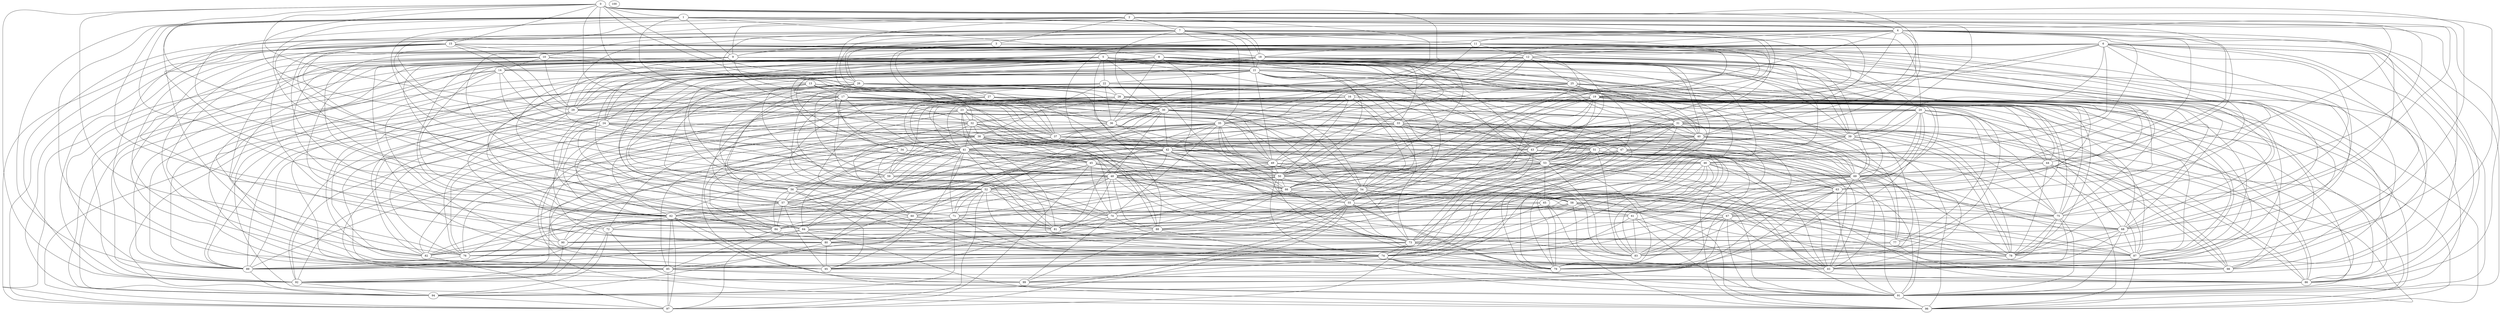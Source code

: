 graph {
	1
	2
	3
	4
	5
	6
	7
	8
	9
	10
	11
	12
	13
	14
	15
	16
	17
	18
	19
	20
	21
	22
	23
	24
	25
	26
	27
	28
	29
	30
	31
	32
	33
	34
	35
	36
	37
	38
	39
	40
	41
	42
	43
	44
	45
	46
	47
	48
	49
	50
	51
	52
	53
	54
	55
	56
	57
	58
	59
	60
	61
	62
	63
	64
	65
	66
	67
	68
	69
	70
	71
	72
	73
	74
	75
	76
	77
	78
	79
	80
	81
	82
	83
	84
	85
	86
	87
	88
	89
	90
	91
	92
	93
	94
	95
	96
	97
	98
	99
	100
	0 -- 1
	0 -- 4
	0 -- 15
	0 -- 17
	0 -- 24
	0 -- 26
	0 -- 27
	0 -- 29
	0 -- 31
	0 -- 32
	0 -- 35
	0 -- 76
	0 -- 78
	0 -- 92
	0 -- 95
	0 -- 98
	1 -- 4
	1 -- 8
	1 -- 9
	1 -- 18
	1 -- 19
	1 -- 38
	1 -- 39
	1 -- 48
	1 -- 52
	1 -- 62
	1 -- 67
	1 -- 69
	1 -- 79
	1 -- 84
	1 -- 88
	1 -- 89
	1 -- 95
	2 -- 3
	2 -- 7
	2 -- 9
	2 -- 36
	2 -- 37
	2 -- 48
	2 -- 59
	2 -- 69
	2 -- 71
	2 -- 75
	2 -- 86
	3 -- 9
	3 -- 20
	3 -- 26
	3 -- 27
	3 -- 32
	3 -- 45
	3 -- 55
	3 -- 68
	3 -- 98
	4 -- 9
	4 -- 11
	4 -- 12
	4 -- 18
	4 -- 35
	4 -- 40
	4 -- 44
	4 -- 46
	4 -- 47
	4 -- 50
	4 -- 53
	4 -- 69
	4 -- 83
	4 -- 86
	4 -- 88
	4 -- 91
	4 -- 92
	4 -- 97
	5 -- 16
	5 -- 21
	5 -- 22
	5 -- 25
	5 -- 31
	5 -- 32
	5 -- 39
	5 -- 57
	5 -- 62
	5 -- 64
	5 -- 66
	5 -- 68
	5 -- 75
	5 -- 80
	5 -- 88
	5 -- 90
	6 -- 18
	6 -- 19
	6 -- 24
	6 -- 29
	6 -- 35
	6 -- 39
	6 -- 46
	6 -- 62
	6 -- 63
	6 -- 66
	6 -- 68
	6 -- 75
	6 -- 79
	6 -- 86
	6 -- 91
	6 -- 93
	6 -- 95
	6 -- 99
	7 -- 10
	7 -- 11
	7 -- 18
	7 -- 19
	7 -- 20
	7 -- 21
	7 -- 26
	7 -- 30
	7 -- 32
	7 -- 33
	7 -- 35
	7 -- 37
	7 -- 40
	7 -- 48
	7 -- 53
	7 -- 62
	7 -- 85
	8 -- 14
	8 -- 24
	8 -- 33
	8 -- 36
	8 -- 39
	8 -- 43
	8 -- 49
	8 -- 60
	8 -- 65
	8 -- 69
	8 -- 71
	8 -- 73
	8 -- 79
	8 -- 82
	8 -- 93
	8 -- 95
	8 -- 97
	9 -- 14
	9 -- 17
	9 -- 29
	9 -- 40
	9 -- 55
	9 -- 67
	9 -- 71
	9 -- 85
	9 -- 87
	9 -- 94
	9 -- 96
	10 -- 13
	10 -- 14
	10 -- 19
	10 -- 25
	10 -- 29
	10 -- 69
	10 -- 74
	10 -- 76
	10 -- 79
	10 -- 82
	10 -- 84
	10 -- 89
	11 -- 12
	11 -- 29
	11 -- 30
	11 -- 31
	11 -- 41
	11 -- 52
	11 -- 54
	11 -- 58
	11 -- 66
	11 -- 68
	11 -- 71
	11 -- 72
	11 -- 75
	11 -- 80
	11 -- 98
	12 -- 16
	12 -- 21
	12 -- 24
	12 -- 25
	12 -- 38
	12 -- 39
	12 -- 42
	12 -- 43
	12 -- 62
	12 -- 63
	12 -- 74
	12 -- 78
	12 -- 89
	13 -- 17
	13 -- 30
	13 -- 36
	13 -- 51
	13 -- 54
	13 -- 56
	13 -- 70
	13 -- 73
	13 -- 94
	14 -- 24
	14 -- 26
	14 -- 35
	14 -- 48
	14 -- 74
	14 -- 89
	14 -- 94
	14 -- 96
	15 -- 18
	15 -- 29
	15 -- 37
	15 -- 38
	15 -- 39
	15 -- 50
	15 -- 57
	15 -- 60
	15 -- 69
	15 -- 87
	15 -- 91
	15 -- 92
	15 -- 94
	15 -- 95
	15 -- 97
	16 -- 23
	16 -- 24
	16 -- 35
	16 -- 41
	16 -- 44
	16 -- 50
	16 -- 54
	16 -- 60
	16 -- 62
	16 -- 73
	16 -- 93
	16 -- 98
	17 -- 20
	17 -- 23
	17 -- 34
	17 -- 36
	17 -- 37
	17 -- 40
	17 -- 44
	17 -- 48
	17 -- 53
	17 -- 57
	17 -- 61
	17 -- 62
	17 -- 66
	17 -- 76
	17 -- 81
	17 -- 87
	17 -- 88
	17 -- 89
	18 -- 21
	18 -- 29
	18 -- 40
	18 -- 52
	18 -- 63
	18 -- 66
	18 -- 68
	18 -- 70
	18 -- 73
	18 -- 85
	18 -- 92
	18 -- 93
	19 -- 20
	19 -- 29
	19 -- 32
	19 -- 33
	19 -- 41
	19 -- 48
	19 -- 53
	19 -- 55
	19 -- 66
	19 -- 73
	19 -- 75
	19 -- 78
	19 -- 87
	19 -- 92
	19 -- 96
	19 -- 98
	20 -- 31
	20 -- 39
	20 -- 48
	20 -- 50
	20 -- 65
	20 -- 68
	20 -- 69
	20 -- 75
	20 -- 77
	20 -- 81
	20 -- 83
	20 -- 91
	21 -- 22
	21 -- 34
	21 -- 39
	21 -- 40
	21 -- 47
	21 -- 49
	21 -- 50
	21 -- 52
	21 -- 53
	21 -- 55
	21 -- 56
	21 -- 57
	21 -- 67
	21 -- 79
	21 -- 84
	21 -- 85
	21 -- 89
	21 -- 92
	22 -- 28
	22 -- 31
	22 -- 36
	22 -- 38
	22 -- 41
	22 -- 43
	22 -- 52
	22 -- 81
	22 -- 82
	22 -- 86
	22 -- 89
	22 -- 91
	23 -- 32
	23 -- 40
	23 -- 49
	23 -- 50
	23 -- 74
	23 -- 76
	23 -- 81
	23 -- 84
	23 -- 88
	23 -- 90
	24 -- 38
	24 -- 59
	24 -- 64
	24 -- 66
	24 -- 92
	24 -- 93
	24 -- 95
	25 -- 28
	25 -- 47
	25 -- 49
	25 -- 56
	25 -- 59
	25 -- 75
	25 -- 78
	25 -- 83
	25 -- 86
	26 -- 28
	26 -- 29
	26 -- 30
	26 -- 31
	26 -- 33
	26 -- 41
	26 -- 42
	26 -- 43
	26 -- 51
	26 -- 56
	26 -- 64
	26 -- 66
	26 -- 74
	26 -- 80
	26 -- 82
	26 -- 87
	26 -- 97
	27 -- 30
	27 -- 33
	27 -- 37
	27 -- 41
	27 -- 61
	27 -- 62
	27 -- 76
	27 -- 86
	27 -- 92
	28 -- 29
	28 -- 30
	28 -- 32
	28 -- 44
	28 -- 45
	28 -- 51
	28 -- 59
	28 -- 60
	28 -- 68
	28 -- 77
	28 -- 79
	28 -- 86
	28 -- 87
	28 -- 89
	28 -- 96
	28 -- 99
	29 -- 36
	29 -- 46
	29 -- 55
	29 -- 72
	29 -- 82
	29 -- 83
	29 -- 85
	29 -- 99
	30 -- 36
	30 -- 37
	30 -- 42
	30 -- 47
	30 -- 48
	30 -- 49
	30 -- 54
	30 -- 55
	30 -- 69
	30 -- 71
	30 -- 72
	30 -- 78
	31 -- 40
	31 -- 43
	31 -- 52
	31 -- 53
	31 -- 56
	31 -- 69
	31 -- 70
	31 -- 74
	31 -- 77
	31 -- 79
	31 -- 80
	31 -- 86
	31 -- 88
	31 -- 98
	32 -- 38
	32 -- 41
	32 -- 42
	32 -- 52
	32 -- 58
	32 -- 59
	32 -- 63
	32 -- 89
	32 -- 91
	33 -- 40
	33 -- 43
	33 -- 45
	33 -- 48
	33 -- 51
	33 -- 54
	33 -- 57
	33 -- 62
	33 -- 63
	33 -- 64
	33 -- 69
	33 -- 90
	33 -- 96
	34 -- 49
	34 -- 70
	34 -- 75
	34 -- 92
	35 -- 38
	35 -- 39
	35 -- 41
	35 -- 42
	35 -- 49
	35 -- 50
	35 -- 52
	35 -- 64
	35 -- 66
	35 -- 70
	35 -- 75
	35 -- 78
	35 -- 81
	35 -- 82
	35 -- 83
	35 -- 84
	35 -- 85
	35 -- 86
	35 -- 87
	36 -- 37
	36 -- 42
	36 -- 49
	36 -- 82
	37 -- 41
	37 -- 49
	37 -- 58
	37 -- 70
	37 -- 90
	37 -- 93
	38 -- 42
	38 -- 43
	38 -- 45
	38 -- 48
	38 -- 51
	38 -- 56
	38 -- 68
	38 -- 73
	38 -- 76
	38 -- 84
	38 -- 89
	39 -- 46
	39 -- 57
	39 -- 59
	39 -- 60
	39 -- 67
	39 -- 76
	39 -- 78
	39 -- 91
	39 -- 96
	40 -- 41
	40 -- 51
	40 -- 54
	40 -- 62
	40 -- 67
	40 -- 73
	40 -- 75
	40 -- 78
	40 -- 93
	40 -- 95
	40 -- 99
	41 -- 45
	41 -- 57
	41 -- 58
	41 -- 59
	41 -- 64
	41 -- 69
	41 -- 71
	41 -- 78
	41 -- 80
	41 -- 81
	41 -- 83
	41 -- 87
	41 -- 95
	42 -- 44
	42 -- 46
	42 -- 48
	42 -- 49
	42 -- 50
	42 -- 53
	42 -- 55
	42 -- 57
	42 -- 60
	42 -- 84
	42 -- 86
	42 -- 90
	43 -- 46
	43 -- 54
	43 -- 63
	43 -- 69
	43 -- 85
	43 -- 89
	43 -- 91
	43 -- 95
	44 -- 69
	44 -- 78
	44 -- 87
	44 -- 96
	44 -- 98
	45 -- 50
	45 -- 52
	45 -- 54
	45 -- 70
	45 -- 78
	45 -- 84
	45 -- 97
	46 -- 48
	46 -- 50
	46 -- 65
	46 -- 69
	46 -- 74
	46 -- 76
	46 -- 83
	46 -- 86
	46 -- 93
	47 -- 50
	47 -- 53
	47 -- 60
	47 -- 64
	47 -- 66
	47 -- 69
	47 -- 74
	47 -- 79
	47 -- 96
	47 -- 98
	48 -- 52
	48 -- 56
	48 -- 60
	48 -- 65
	48 -- 67
	48 -- 71
	48 -- 73
	48 -- 81
	48 -- 88
	48 -- 91
	48 -- 98
	49 -- 50
	49 -- 52
	49 -- 55
	49 -- 59
	49 -- 69
	49 -- 84
	49 -- 93
	49 -- 98
	50 -- 54
	50 -- 62
	50 -- 63
	50 -- 66
	50 -- 74
	50 -- 75
	50 -- 79
	50 -- 81
	50 -- 82
	51 -- 53
	51 -- 59
	51 -- 68
	51 -- 74
	51 -- 79
	51 -- 80
	51 -- 83
	51 -- 92
	51 -- 93
	51 -- 96
	52 -- 55
	52 -- 70
	52 -- 71
	52 -- 74
	52 -- 78
	52 -- 80
	52 -- 82
	52 -- 97
	53 -- 56
	53 -- 59
	53 -- 64
	53 -- 65
	53 -- 66
	53 -- 69
	53 -- 72
	53 -- 79
	53 -- 83
	53 -- 84
	53 -- 91
	53 -- 93
	54 -- 55
	54 -- 57
	54 -- 58
	54 -- 61
	54 -- 73
	54 -- 76
	54 -- 81
	54 -- 90
	54 -- 96
	55 -- 67
	55 -- 73
	55 -- 78
	55 -- 79
	55 -- 80
	55 -- 91
	55 -- 94
	55 -- 95
	55 -- 97
	56 -- 57
	56 -- 79
	56 -- 84
	56 -- 95
	57 -- 60
	57 -- 62
	57 -- 83
	57 -- 84
	57 -- 89
	57 -- 95
	58 -- 61
	58 -- 67
	58 -- 70
	58 -- 71
	58 -- 75
	58 -- 90
	58 -- 93
	59 -- 82
	59 -- 87
	60 -- 73
	60 -- 81
	60 -- 85
	60 -- 90
	61 -- 74
	61 -- 81
	61 -- 83
	61 -- 86
	61 -- 91
	62 -- 64
	62 -- 72
	62 -- 85
	62 -- 87
	62 -- 89
	62 -- 91
	62 -- 95
	62 -- 96
	62 -- 97
	62 -- 98
	63 -- 70
	63 -- 79
	63 -- 83
	63 -- 91
	63 -- 94
	64 -- 77
	64 -- 80
	64 -- 89
	64 -- 97
	64 -- 98
	65 -- 70
	65 -- 73
	65 -- 79
	65 -- 87
	65 -- 96
	66 -- 73
	66 -- 76
	66 -- 82
	66 -- 87
	66 -- 88
	66 -- 98
	67 -- 68
	67 -- 74
	67 -- 76
	67 -- 83
	67 -- 91
	67 -- 92
	67 -- 93
	68 -- 73
	68 -- 78
	68 -- 85
	68 -- 87
	68 -- 91
	69 -- 71
	69 -- 77
	69 -- 79
	69 -- 82
	69 -- 87
	69 -- 93
	69 -- 99
	70 -- 77
	70 -- 95
	70 -- 99
	71 -- 74
	71 -- 81
	71 -- 84
	71 -- 94
	72 -- 73
	72 -- 91
	72 -- 92
	72 -- 94
	73 -- 74
	73 -- 76
	73 -- 78
	73 -- 93
	73 -- 97
	74 -- 79
	74 -- 85
	74 -- 86
	74 -- 91
	74 -- 95
	74 -- 99
	75 -- 78
	75 -- 88
	75 -- 89
	75 -- 91
	75 -- 93
	76 -- 89
	77 -- 83
	77 -- 86
	78 -- 93
	80 -- 82
	80 -- 87
	80 -- 94
	80 -- 95
	81 -- 90
	81 -- 93
	82 -- 97
	84 -- 85
	85 -- 86
	85 -- 92
	85 -- 97
	85 -- 99
	86 -- 91
	87 -- 96
	87 -- 98
	88 -- 91
	88 -- 93
	88 -- 95
	88 -- 99
	89 -- 94
	90 -- 92
	91 -- 96
	92 -- 94
	94 -- 97
}

